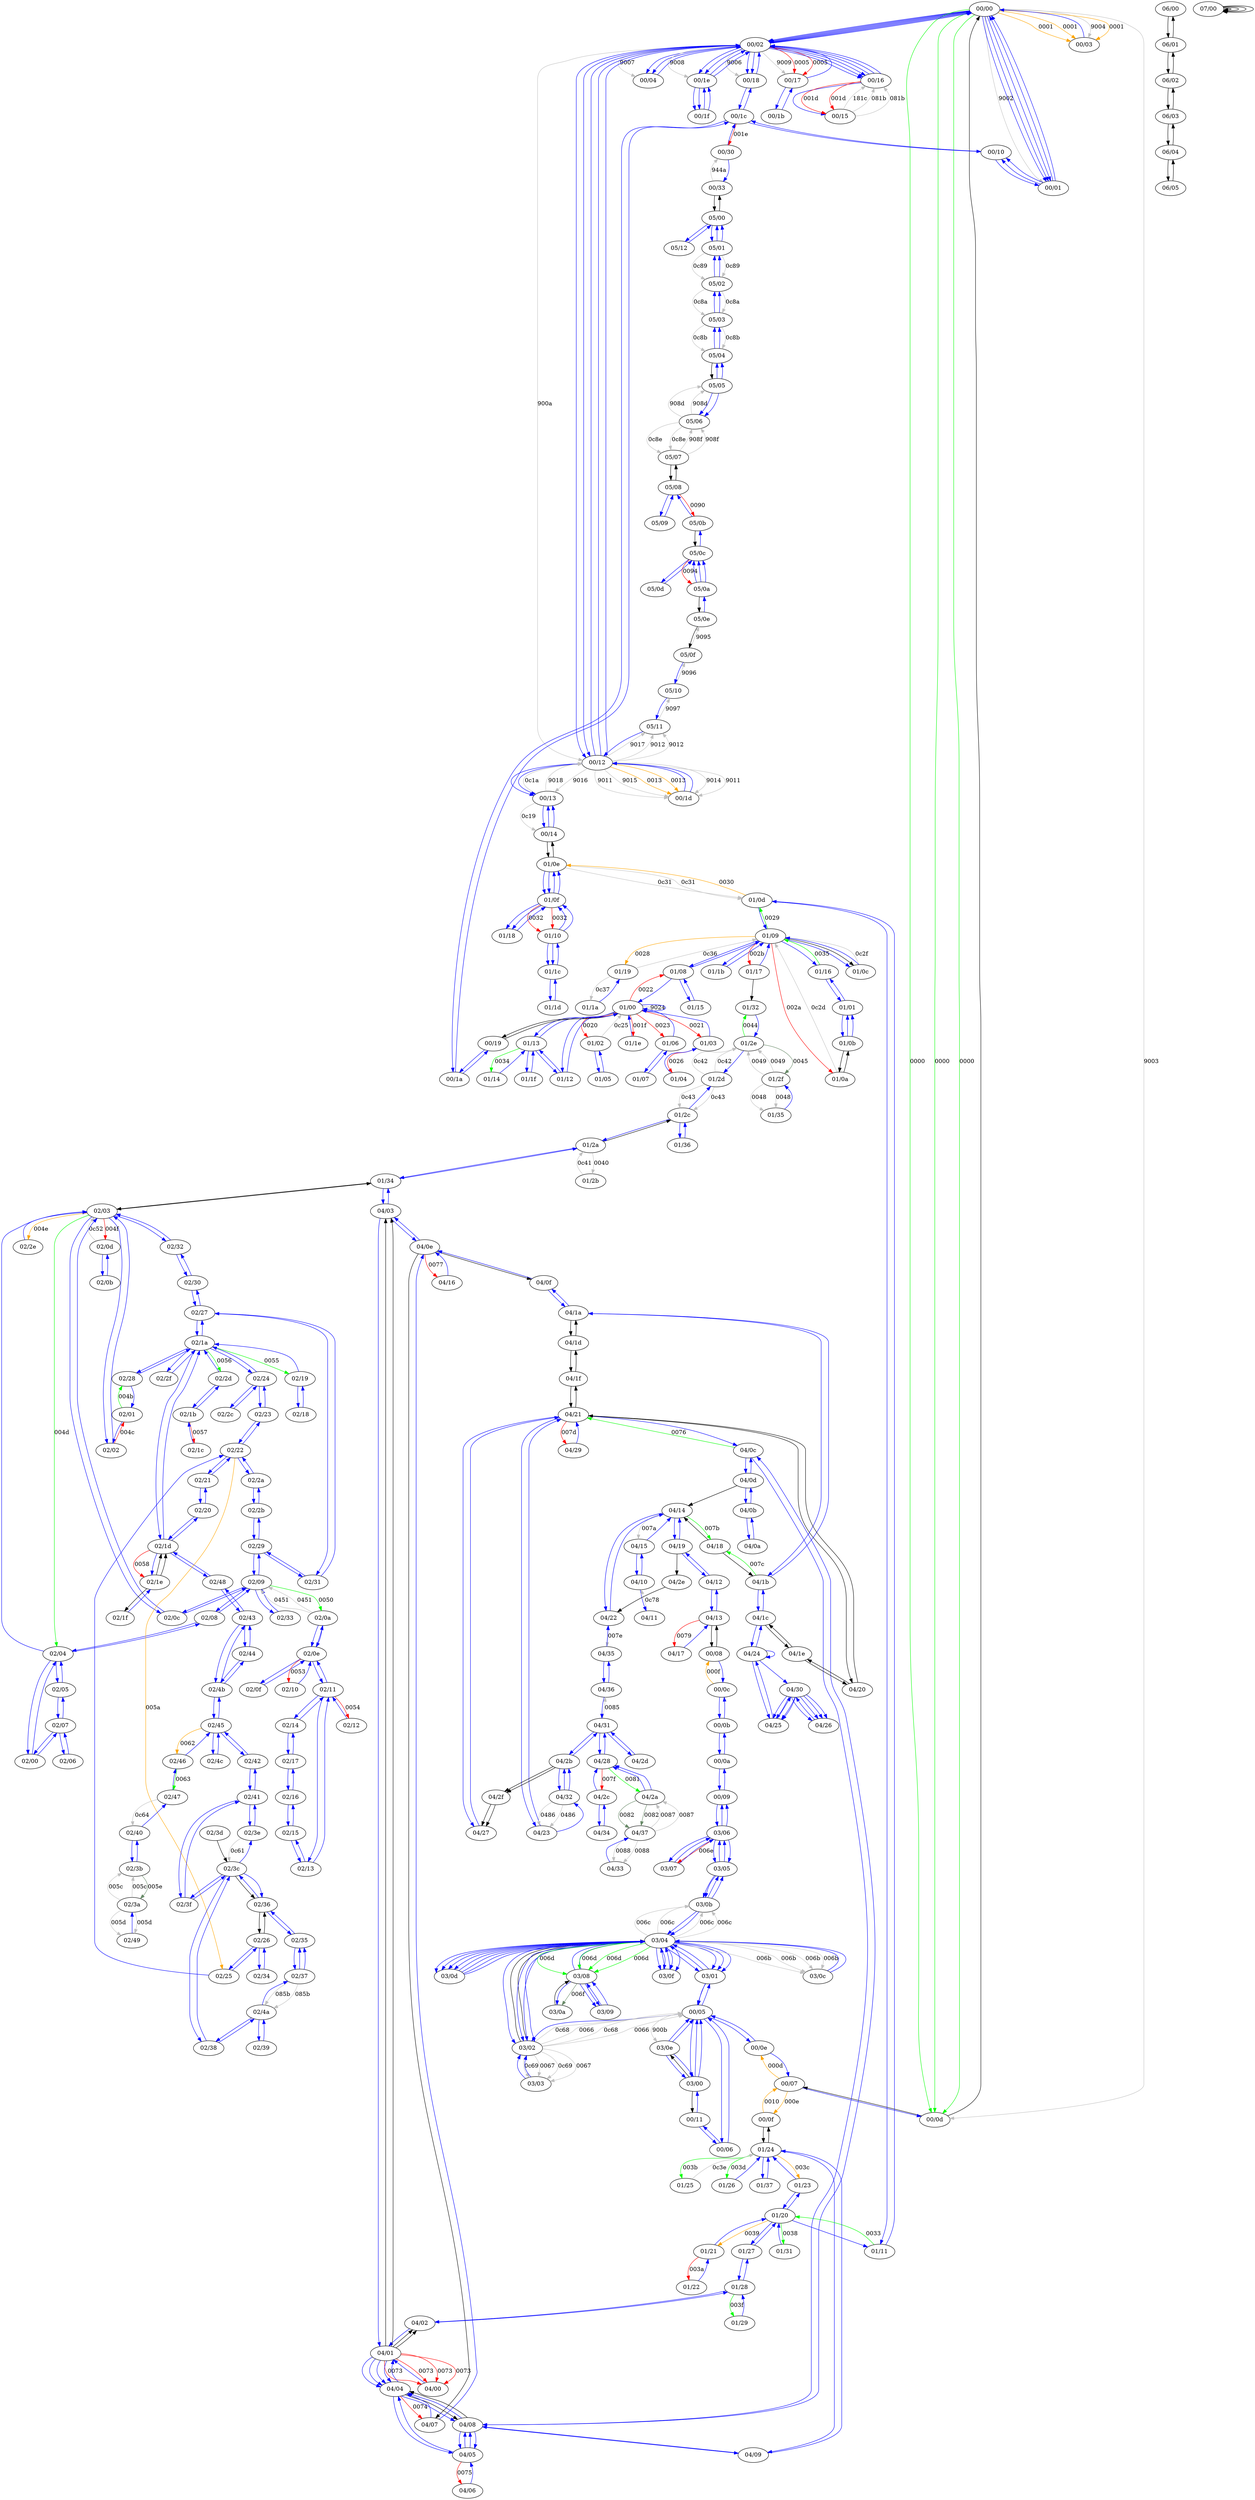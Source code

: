 digraph G {
	"00/00" -> "00/02" [color=blue];
	"00/00" -> "00/02" [color=blue];
	"00/00" -> "00/02" [color=blue];
	"00/00" -> "00/02" [color=blue];
	"00/00" -> "00/0d" [color=grey label="9003"];
	"00/00" -> "00/0d" [color=green label="0000"];
	"00/00" -> "00/0d" [color=green label="0000"];
	"00/00" -> "00/0d" [color=green label="0000"];
	"00/00" -> "00/01" [color=grey label="9002"];
	"00/00" -> "00/01" [color=blue];
	"00/00" -> "00/01" [color=blue];
	"00/00" -> "00/01" [color=blue];
	"00/00" -> "00/03" [color=grey label="9004"];
	"00/00" -> "00/03" [color=orange label="0001"];
	"00/00" -> "00/03" [color=orange label="0001"];
	"00/00" -> "00/03" [color=orange label="0001"];
	"00/01" -> "00/00" [color=blue];
	"00/01" -> "00/00" [color=blue];
	"00/01" -> "00/10" [color=blue];
	"00/01" -> "00/10" [color=blue];
	"00/02" -> "00/18" [color=grey label="9006"];
	"00/02" -> "00/18" [color=blue];
	"00/02" -> "00/18" [color=blue];
	"00/02" -> "00/00" [color=blue];
	"00/02" -> "00/00" [color=blue];
	"00/02" -> "00/00" [color=blue];
	"00/02" -> "00/17" [color=grey label="9009"];
	"00/02" -> "00/17" [color=red label="0005"];
	"00/02" -> "00/17" [color=red label="0005"];
	"00/02" -> "00/16" [color=blue];
	"00/02" -> "00/16" [color=blue];
	"00/02" -> "00/16" [color=blue];
	"00/02" -> "00/12" [color=grey label="900a"];
	"00/02" -> "00/12" [color=blue];
	"00/02" -> "00/12" [color=blue];
	"00/02" -> "00/04" [color=grey label="9007"];
	"00/02" -> "00/04" [color=blue];
	"00/02" -> "00/04" [color=blue];
	"00/02" -> "00/1e" [color=grey label="9008"];
	"00/02" -> "00/1e" [color=blue];
	"00/02" -> "00/1e" [color=blue];
	"00/03" -> "00/00" [color=blue];
	"00/04" -> "00/02" [color=blue];
	"01/1b" -> "01/09" [color=blue];
	"01/1e" -> "01/00" [color=blue];
	"01/1f" -> "01/13" [color=blue];
	"02/2f" -> "02/1a" [color=blue];
	"02/34" -> "02/26" [color=blue];
	"04/29" -> "04/21" [color=blue];
	"05/0d" -> "05/0c" [color=blue];
	"00/05" -> "00/0e" [color=blue];
	"00/05" -> "03/01" [color=blue];
	"00/05" -> "00/06" [color=blue];
	"00/05" -> "03/02" [color=blue];
	"00/05" -> "03/00" [color=blue];
	"00/05" -> "03/0e" [color=grey label="900b"];
	"00/06" -> "00/05" [color=blue];
	"00/06" -> "00/11" [color=blue];
	"00/07" -> "00/0d" [color=blue];
	"00/07" -> "00/0e" [color=orange label="000d"];
	"00/07" -> "00/0f" [color=orange label="000e"];
	"00/08" -> "00/0c" [color=blue];
	"00/08" -> "04/13" [];
	"00/09" -> "03/06" [color=blue];
	"00/09" -> "00/0a" [color=blue];
	"00/0a" -> "00/09" [color=blue];
	"00/0a" -> "00/0b" [color=blue];
	"00/0b" -> "00/0a" [color=blue];
	"00/0b" -> "00/0c" [color=blue];
	"00/0c" -> "00/0b" [color=blue];
	"00/0c" -> "00/08" [color=orange label="000f"];
	"00/0d" -> "00/00" [];
	"00/0d" -> "00/07" [];
	"00/0e" -> "00/07" [color=blue];
	"00/0e" -> "00/05" [color=blue];
	"00/0f" -> "00/07" [color=orange label="0010"];
	"00/0f" -> "01/24" [];
	"00/10" -> "00/01" [color=blue];
	"00/10" -> "00/1c" [color=blue];
	"00/11" -> "00/06" [color=blue];
	"00/11" -> "03/00" [color=blue];
	"00/12" -> "00/02" [color=blue];
	"00/12" -> "00/02" [color=blue];
	"00/12" -> "00/02" [color=blue];
	"00/12" -> "00/1d" [color=grey label="9014"];
	"00/12" -> "00/1d" [color=grey label="9011"];
	"00/12" -> "00/1d" [color=grey label="9011"];
	"00/12" -> "00/1d" [color=grey label="9015"];
	"00/12" -> "00/1d" [color=orange label="0013"];
	"00/12" -> "00/1d" [color=orange label="0013"];
	"00/12" -> "00/13" [color=grey label="9016"];
	"00/12" -> "00/13" [color=blue];
	"00/12" -> "00/13" [color=blue];
	"00/12" -> "05/11" [color=grey label="9017"];
	"00/12" -> "05/11" [color=grey label="9012"];
	"00/12" -> "05/11" [color=grey label="9012"];
	"00/13" -> "00/12" [color=grey label="0c1a"];
	"00/13" -> "00/12" [color=grey label="9018"];
	"00/13" -> "00/14" [color=grey label="0c19"];
	"00/13" -> "00/14" [color=blue];
	"00/14" -> "00/13" [color=blue];
	"00/14" -> "00/13" [color=blue];
	"00/14" -> "01/0e" [];
	"00/15" -> "00/16" [color=grey label="181c"];
	"00/15" -> "00/16" [color=grey label="081b"];
	"00/15" -> "00/16" [color=grey label="081b"];
	"00/16" -> "00/02" [color=blue];
	"00/16" -> "00/02" [color=blue];
	"00/16" -> "00/02" [color=blue];
	"00/16" -> "00/15" [color=blue];
	"00/16" -> "00/15" [color=red label="001d"];
	"00/16" -> "00/15" [color=red label="001d"];
	"00/17" -> "00/02" [color=blue];
	"00/17" -> "00/1b" [color=blue];
	"00/18" -> "00/1c" [color=blue];
	"00/18" -> "00/02" [color=blue];
	"00/19" -> "00/1a" [color=blue];
	"00/19" -> "01/00" [];
	"00/1a" -> "00/1c" [color=blue];
	"00/1a" -> "00/19" [color=blue];
	"00/1b" -> "00/17" [color=blue];
	"04/16" -> "04/0e" [color=blue];
	"00/1c" -> "00/18" [color=blue];
	"00/1c" -> "00/1a" [color=blue];
	"00/1c" -> "00/30" [color=red label="001e"];
	"00/1c" -> "00/10" [color=blue];
	"00/1d" -> "00/12" [color=blue];
	"00/1d" -> "00/12" [color=blue];
	"00/1e" -> "00/1f" [color=blue];
	"00/1e" -> "00/1f" [color=blue];
	"00/1e" -> "00/02" [color=blue];
	"00/1e" -> "00/02" [color=blue];
	"00/1f" -> "00/1e" [color=blue];
	"00/1f" -> "00/1e" [color=blue];
	"01/00" -> "00/19" [];
	"01/00" -> "01/02" [color=red label="0020"];
	"01/00" -> "01/12" [color=blue];
	"01/00" -> "01/06" [color=red label="0023"];
	"01/00" -> "01/03" [color=red label="0021"];
	"01/00" -> "01/08" [color=red label="0022"];
	"01/00" -> "01/00" [color=grey label="9024"];
	"01/00" -> "01/13" [color=blue];
	"01/00" -> "01/00" [color=blue];
	"01/00" -> "01/1e" [color=red label="001f"];
	"01/01" -> "01/16" [color=blue];
	"01/01" -> "01/0b" [color=blue];
	"01/02" -> "01/05" [color=blue];
	"01/02" -> "01/00" [color=grey label="0c25"];
	"01/03" -> "01/00" [color=blue];
	"01/03" -> "01/04" [color=red label="0026"];
	"01/04" -> "01/03" [color=blue];
	"01/05" -> "01/02" [color=blue];
	"02/2e" -> "02/03" [color=blue];
	"03/09" -> "03/08" [color=blue];
	"03/09" -> "03/08" [color=blue];
	"01/06" -> "01/07" [color=blue];
	"01/06" -> "01/00" [color=blue];
	"01/07" -> "01/06" [color=blue];
	"01/08" -> "01/00" [color=blue];
	"01/08" -> "01/09" [color=blue];
	"01/08" -> "01/15" [color=blue];
	"01/09" -> "01/0a" [color=red label="002a"];
	"01/09" -> "01/08" [color=blue];
	"01/09" -> "01/0c" [color=blue];
	"01/09" -> "01/0d" [color=green label="0029"];
	"01/09" -> "01/1b" [color=blue];
	"01/09" -> "01/0c" [];
	"01/09" -> "01/17" [color=red label="002b"];
	"01/09" -> "01/19" [color=orange label="0028"];
	"01/09" -> "01/16" [color=blue];
	"01/0a" -> "01/09" [color=grey label="0c2d"];
	"01/0a" -> "01/0b" [];
	"01/0b" -> "01/01" [color=blue];
	"01/0b" -> "01/01" [color=blue];
	"01/0b" -> "01/0a" [];
	"01/0c" -> "01/09" [color=grey label="0c2f"];
	"01/0c" -> "01/09" [color=blue];
	"01/0d" -> "01/09" [color=blue];
	"01/0d" -> "01/0e" [color=orange label="0030"];
	"01/0d" -> "01/11" [color=blue];
	"01/0e" -> "01/0d" [color=grey label="0c31"];
	"01/0e" -> "01/0d" [color=grey label="0c31"];
	"01/0e" -> "01/0f" [color=blue];
	"01/0e" -> "01/0f" [color=blue];
	"01/0e" -> "00/14" [];
	"01/0f" -> "01/0e" [color=blue];
	"01/0f" -> "01/0e" [color=blue];
	"01/0f" -> "01/10" [color=red label="0032"];
	"01/0f" -> "01/10" [color=red label="0032"];
	"01/0f" -> "01/18" [color=blue];
	"01/0f" -> "01/18" [color=blue];
	"01/10" -> "01/0f" [color=blue];
	"01/10" -> "01/0f" [color=blue];
	"01/10" -> "01/1c" [color=blue];
	"01/10" -> "01/1c" [color=blue];
	"01/11" -> "01/0d" [color=blue];
	"01/11" -> "01/20" [color=green label="0033"];
	"01/12" -> "01/00" [color=blue];
	"01/12" -> "01/13" [color=blue];
	"01/13" -> "01/12" [color=blue];
	"01/13" -> "01/14" [color=green label="0034"];
	"01/13" -> "01/00" [color=blue];
	"01/13" -> "01/1f" [color=blue];
	"01/14" -> "01/13" [color=blue];
	"01/15" -> "01/08" [color=blue];
	"01/31" -> "01/20" [color=blue];
	"01/16" -> "01/01" [color=blue];
	"01/16" -> "01/09" [color=green label="0035"];
	"01/17" -> "01/09" [color=blue];
	"01/17" -> "01/32" [];
	"01/18" -> "01/0f" [color=blue];
	"01/19" -> "01/09" [color=grey label="0c36"];
	"01/19" -> "01/1a" [color=grey label="0c37"];
	"01/1a" -> "01/19" [color=blue];
	"01/1c" -> "01/10" [color=blue];
	"01/1c" -> "01/1d" [color=blue];
	"01/1d" -> "01/1c" [color=blue];
	"01/20" -> "01/23" [color=blue];
	"01/20" -> "01/11" [color=blue];
	"01/20" -> "01/21" [color=orange label="0039"];
	"01/20" -> "01/27" [color=blue];
	"01/20" -> "01/31" [color=green label="0038"];
	"01/21" -> "01/22" [color=red label="003a"];
	"01/21" -> "01/20" [color=blue];
	"01/22" -> "01/21" [color=blue];
	"01/23" -> "01/20" [color=blue];
	"01/23" -> "01/24" [color=blue];
	"01/24" -> "01/26" [color=green label="003d"];
	"01/24" -> "01/25" [color=green label="003b"];
	"01/24" -> "01/23" [color=orange label="003c"];
	"01/24" -> "00/0f" [];
	"01/24" -> "04/09" [color=blue];
	"01/24" -> "01/37" [color=blue];
	"01/25" -> "01/24" [color=grey label="0c3e"];
	"01/26" -> "01/24" [color=blue];
	"01/27" -> "01/20" [color=blue];
	"01/27" -> "01/28" [color=blue];
	"01/28" -> "01/27" [color=blue];
	"01/28" -> "04/02" [color=blue];
	"01/28" -> "01/29" [color=green label="003f"];
	"01/29" -> "01/28" [color=blue];
	"01/2a" -> "01/34" [color=blue];
	"01/2a" -> "01/2b" [color=grey label="0040"];
	"01/2a" -> "01/2c" [];
	"01/2b" -> "01/2a" [color=grey label="0c41"];
	"01/2c" -> "01/2a" [color=blue];
	"01/2c" -> "01/2d" [color=blue];
	"01/2c" -> "01/36" [color=blue];
	"01/2d" -> "01/2c" [color=grey label="0c43"];
	"01/2d" -> "01/2c" [color=grey label="0c43"];
	"01/2d" -> "01/2e" [color=grey label="0c42"];
	"01/2d" -> "01/2e" [color=grey label="0c42"];
	"01/2e" -> "01/2d" [color=blue];
	"01/2e" -> "01/2f" [color=darkseagreen4 label="0045"];
	"01/2e" -> "01/32" [color=green label="0044"];
	"01/2f" -> "01/2e" [color=grey label="0049"];
	"01/2f" -> "01/2e" [color=grey label="0049"];
	"01/2f" -> "01/35" [color=grey label="0048"];
	"01/2f" -> "01/35" [color=grey label="0048"];
	"00/30" -> "00/1c" [color=blue];
	"00/30" -> "00/33" [color=blue];
	"01/32" -> "01/2e" [color=blue];
	"00/33" -> "00/30" [color=grey label="944a"];
	"00/33" -> "05/00" [];
	"01/34" -> "04/03" [color=blue];
	"01/34" -> "01/2a" [color=blue];
	"01/34" -> "02/03" [];
	"01/35" -> "01/2f" [color=blue];
	"01/36" -> "01/2c" [color=blue];
	"01/37" -> "01/24" [color=blue];
	"02/0f" -> "02/0e" [color=blue];
	"02/33" -> "02/09" [color=blue];
	"02/4c" -> "02/45" [color=blue];
	"03/0f" -> "03/04" [color=blue];
	"03/0f" -> "03/04" [color=blue];
	"04/00" -> "04/01" [color=blue];
	"04/17" -> "04/13" [color=blue];
	"05/12" -> "05/00" [color=blue];
	"02/00" -> "02/04" [color=blue];
	"02/00" -> "02/07" [color=blue];
	"02/01" -> "02/02" [color=blue];
	"02/01" -> "02/28" [color=green label="004b"];
	"02/02" -> "02/03" [color=blue];
	"02/02" -> "02/01" [color=red label="004c"];
	"02/03" -> "02/04" [color=green label="004d"];
	"02/03" -> "02/02" [color=blue];
	"02/03" -> "02/0d" [color=red label="004f"];
	"02/03" -> "02/0c" [color=blue];
	"02/03" -> "01/34" [];
	"02/03" -> "02/32" [color=blue];
	"02/03" -> "02/2e" [color=orange label="004e"];
	"02/04" -> "02/05" [color=blue];
	"02/04" -> "02/00" [color=blue];
	"02/04" -> "02/03" [color=blue];
	"02/04" -> "02/08" [color=blue];
	"02/05" -> "02/07" [color=blue];
	"02/05" -> "02/04" [color=blue];
	"02/06" -> "02/07" [color=blue];
	"02/07" -> "02/00" [color=blue];
	"02/07" -> "02/05" [color=blue];
	"02/07" -> "02/06" [color=blue];
	"02/08" -> "02/04" [color=blue];
	"02/08" -> "02/09" [color=blue];
	"02/09" -> "02/08" [color=blue];
	"02/09" -> "02/0c" [color=blue];
	"02/09" -> "02/33" [color=blue];
	"02/09" -> "02/29" [color=blue];
	"02/09" -> "02/0a" [color=green label="0050"];
	"02/0a" -> "02/0e" [color=blue];
	"02/0a" -> "02/0e" [color=blue];
	"02/0a" -> "02/09" [color=grey label="0451"];
	"02/0a" -> "02/09" [color=grey label="0451"];
	"02/0b" -> "02/0d" [color=blue];
	"02/0c" -> "02/03" [color=blue];
	"02/0c" -> "02/09" [color=blue];
	"02/0d" -> "02/03" [color=grey label="0c52"];
	"02/0d" -> "02/0b" [color=blue];
	"02/0e" -> "02/0a" [color=blue];
	"02/0e" -> "02/10" [color=red label="0053"];
	"02/0e" -> "02/11" [color=blue];
	"02/0e" -> "02/0f" [color=blue];
	"02/10" -> "02/0e" [color=blue];
	"02/11" -> "02/0e" [color=blue];
	"02/11" -> "02/13" [color=blue];
	"02/11" -> "02/12" [color=red label="0054"];
	"02/11" -> "02/14" [color=blue];
	"02/12" -> "02/11" [color=blue];
	"02/13" -> "02/15" [color=blue];
	"02/13" -> "02/11" [color=blue];
	"02/14" -> "02/11" [color=blue];
	"02/14" -> "02/17" [color=blue];
	"02/15" -> "02/16" [color=blue];
	"02/15" -> "02/13" [color=blue];
	"02/16" -> "02/17" [color=blue];
	"02/16" -> "02/15" [color=blue];
	"02/17" -> "02/14" [color=blue];
	"02/17" -> "02/16" [color=blue];
	"02/18" -> "02/19" [color=blue];
	"02/19" -> "02/1a" [color=blue];
	"02/19" -> "02/18" [color=blue];
	"02/1a" -> "02/19" [color=green label="0055"];
	"02/1a" -> "02/28" [color=blue];
	"02/1a" -> "02/27" [color=blue];
	"02/1a" -> "02/24" [color=blue];
	"02/1a" -> "02/1d" [color=blue];
	"02/1a" -> "02/2d" [color=green label="0056"];
	"02/1a" -> "02/2f" [color=blue];
	"02/1b" -> "02/2d" [color=blue];
	"02/1b" -> "02/1c" [color=red label="0057"];
	"02/1c" -> "02/1b" [color=blue];
	"02/1d" -> "02/1a" [color=blue];
	"02/1d" -> "02/1e" [color=red label="0058"];
	"02/1d" -> "02/1e" [color=blue];
	"02/1d" -> "02/20" [color=blue];
	"02/1d" -> "02/48" [color=blue];
	"02/1e" -> "02/1d" [];
	"02/1e" -> "02/1d" [];
	"02/1e" -> "02/1f" [];
	"02/1f" -> "02/1e" [color=blue];
	"02/20" -> "02/1d" [color=blue];
	"02/20" -> "02/21" [color=blue];
	"02/21" -> "02/20" [color=blue];
	"02/21" -> "02/22" [color=blue];
	"02/22" -> "02/23" [color=blue];
	"02/22" -> "02/21" [color=blue];
	"02/22" -> "02/25" [color=orange label="005a"];
	"02/22" -> "02/2a" [color=blue];
	"02/23" -> "02/24" [color=blue];
	"02/23" -> "02/22" [color=blue];
	"02/24" -> "02/1a" [color=blue];
	"02/24" -> "02/23" [color=blue];
	"02/24" -> "02/2c" [color=blue];
	"02/25" -> "02/22" [color=blue];
	"02/25" -> "02/26" [color=blue];
	"02/26" -> "02/25" [color=blue];
	"02/26" -> "02/36" [];
	"02/26" -> "02/34" [color=blue];
	"02/27" -> "02/30" [color=blue];
	"02/27" -> "02/1a" [color=blue];
	"02/27" -> "02/31" [color=blue];
	"02/28" -> "02/01" [color=blue];
	"02/28" -> "02/1a" [color=blue];
	"02/29" -> "02/09" [color=blue];
	"02/29" -> "02/2b" [color=blue];
	"02/29" -> "02/31" [color=blue];
	"02/2a" -> "02/2b" [color=blue];
	"02/2a" -> "02/22" [color=blue];
	"02/2b" -> "02/29" [color=blue];
	"02/2b" -> "02/2a" [color=blue];
	"02/2c" -> "02/24" [color=blue];
	"02/2d" -> "02/1a" [color=blue];
	"02/2d" -> "02/1b" [color=blue];
	"02/30" -> "02/32" [color=blue];
	"02/30" -> "02/27" [color=blue];
	"02/31" -> "02/27" [color=blue];
	"02/31" -> "02/29" [color=blue];
	"02/32" -> "02/30" [color=blue];
	"02/32" -> "02/03" [color=blue];
	"04/2c" -> "04/34" [color=blue];
	"04/2c" -> "04/28" [color=blue];
	"02/35" -> "02/37" [color=blue];
	"02/35" -> "02/36" [color=blue];
	"02/36" -> "02/35" [color=blue];
	"02/36" -> "02/3c" [color=blue];
	"02/36" -> "02/26" [];
	"02/37" -> "02/35" [color=blue];
	"02/37" -> "02/35" [color=blue];
	"02/37" -> "02/4a" [color=grey label="085b"];
	"02/37" -> "02/4a" [color=grey label="085b"];
	"02/38" -> "02/4a" [color=blue];
	"02/38" -> "02/3c" [color=blue];
	"02/39" -> "02/4a" [color=blue];
	"04/34" -> "04/2c" [color=blue];
	"02/3a" -> "02/49" [color=grey label="005d"];
	"02/3a" -> "02/49" [color=grey label="005d"];
	"02/3a" -> "02/3b" [color=grey label="005c"];
	"02/3a" -> "02/3b" [color=grey label="005c"];
	"02/3b" -> "02/3a" [color=darkseagreen4 label="005e"];
	"02/3b" -> "02/40" [color=blue];
	"02/3c" -> "02/36" [color=blue];
	"02/3c" -> "02/3e" [color=blue];
	"02/3c" -> "02/36" [];
	"02/3c" -> "02/38" [color=blue];
	"02/3c" -> "02/3f" [color=blue];
	"02/3d" -> "02/3c" [];
	"02/3e" -> "02/3c" [color=grey label="0c61"];
	"02/3e" -> "02/41" [color=blue];
	"02/3f" -> "02/3c" [color=blue];
	"02/3f" -> "02/41" [color=blue];
	"02/40" -> "02/3b" [color=blue];
	"02/40" -> "02/47" [color=blue];
	"02/41" -> "02/3e" [color=blue];
	"02/41" -> "02/42" [color=blue];
	"02/41" -> "02/3f" [color=blue];
	"02/42" -> "02/41" [color=blue];
	"02/42" -> "02/45" [color=blue];
	"02/43" -> "02/48" [color=blue];
	"02/43" -> "02/4b" [color=blue];
	"02/43" -> "02/44" [color=blue];
	"02/44" -> "02/4b" [color=blue];
	"02/44" -> "02/43" [color=blue];
	"02/45" -> "02/46" [color=orange label="0062"];
	"02/45" -> "02/42" [color=blue];
	"02/45" -> "02/4b" [color=blue];
	"02/45" -> "02/4c" [color=blue];
	"02/46" -> "02/47" [color=green label="0063"];
	"02/46" -> "02/45" [color=blue];
	"02/47" -> "02/40" [color=grey label="0c64"];
	"02/47" -> "02/46" [color=blue];
	"02/48" -> "02/1d" [color=blue];
	"02/48" -> "02/43" [color=blue];
	"02/49" -> "02/3a" [color=blue];
	"02/4a" -> "02/38" [color=blue];
	"02/4a" -> "02/39" [color=blue];
	"02/4a" -> "02/37" [color=blue];
	"02/4b" -> "02/43" [color=blue];
	"02/4b" -> "02/44" [color=blue];
	"02/4b" -> "02/45" [color=blue];
	"03/00" -> "00/05" [color=blue];
	"03/00" -> "00/05" [color=blue];
	"03/00" -> "00/11" [];
	"03/00" -> "03/0e" [];
	"03/01" -> "00/05" [color=blue];
	"03/01" -> "00/05" [color=blue];
	"03/01" -> "03/04" [color=blue];
	"03/01" -> "03/04" [color=blue];
	"03/02" -> "03/04" [];
	"03/02" -> "03/03" [color=grey label="0c69"];
	"03/02" -> "03/03" [color=grey label="0067"];
	"03/02" -> "00/05" [color=grey label="0c68"];
	"03/02" -> "00/05" [color=grey label="0066"];
	"03/02" -> "03/04" [];
	"03/02" -> "03/03" [color=grey label="0c69"];
	"03/02" -> "03/03" [color=grey label="0067"];
	"03/02" -> "00/05" [color=grey label="0c68"];
	"03/02" -> "00/05" [color=grey label="0066"];
	"03/03" -> "03/02" [color=blue];
	"03/03" -> "03/02" [color=blue];
	"03/04" -> "03/01" [color=blue];
	"03/04" -> "03/01" [color=blue];
	"03/04" -> "03/0b" [color=grey label="006c"];
	"03/04" -> "03/0b" [color=grey label="006c"];
	"03/04" -> "03/0c" [color=grey label="006b"];
	"03/04" -> "03/0c" [color=grey label="006b"];
	"03/04" -> "03/08" [color=green label="006d"];
	"03/04" -> "03/08" [color=green label="006d"];
	"03/04" -> "03/02" [color=blue];
	"03/04" -> "03/02" [color=blue];
	"03/04" -> "03/0d" [color=blue];
	"03/04" -> "03/0d" [color=blue];
	"03/04" -> "03/0f" [color=blue];
	"03/04" -> "03/0f" [color=blue];
	"03/04" -> "03/01" [color=blue];
	"03/04" -> "03/01" [color=blue];
	"03/04" -> "03/0b" [color=grey label="006c"];
	"03/04" -> "03/0b" [color=grey label="006c"];
	"03/04" -> "03/0c" [color=grey label="006b"];
	"03/04" -> "03/0c" [color=grey label="006b"];
	"03/04" -> "03/08" [color=green label="006d"];
	"03/04" -> "03/08" [color=green label="006d"];
	"03/04" -> "03/02" [color=blue];
	"03/04" -> "03/02" [color=blue];
	"03/04" -> "03/0d" [color=blue];
	"03/04" -> "03/0d" [color=blue];
	"03/04" -> "03/0f" [color=blue];
	"03/04" -> "03/0f" [color=blue];
	"03/05" -> "03/0b" [color=blue];
	"03/05" -> "03/0b" [color=blue];
	"03/05" -> "03/06" [color=blue];
	"03/05" -> "03/06" [color=blue];
	"03/06" -> "00/09" [color=blue];
	"03/06" -> "00/09" [color=blue];
	"03/06" -> "03/05" [color=blue];
	"03/06" -> "03/05" [color=blue];
	"03/06" -> "03/07" [color=red label="006e"];
	"03/06" -> "03/07" [color=blue];
	"03/07" -> "03/06" [color=blue];
	"03/07" -> "03/06" [color=blue];
	"03/08" -> "03/04" [color=blue];
	"03/08" -> "03/04" [color=blue];
	"03/08" -> "03/09" [color=blue];
	"03/08" -> "03/09" [color=blue];
	"03/08" -> "03/0a" [color=blue];
	"03/08" -> "03/0a" [color=darkseagreen4 label="006f"];
	"03/0a" -> "03/08" [];
	"03/0b" -> "03/04" [color=blue];
	"03/0b" -> "03/04" [color=blue];
	"03/0b" -> "03/05" [color=blue];
	"03/0b" -> "03/05" [color=blue];
	"03/0c" -> "03/04" [color=blue];
	"03/0c" -> "03/04" [color=blue];
	"03/0d" -> "03/04" [color=blue];
	"03/0d" -> "03/04" [color=blue];
	"03/0d" -> "03/04" [color=blue];
	"03/0d" -> "03/04" [color=blue];
	"03/0e" -> "00/05" [color=blue];
	"03/0e" -> "00/05" [color=blue];
	"03/0e" -> "03/00" [color=blue];
	"03/0e" -> "03/00" [color=blue];
	"04/01" -> "04/04" [color=blue];
	"04/01" -> "04/04" [color=blue];
	"04/01" -> "04/02" [];
	"04/01" -> "04/03" [];
	"04/01" -> "04/00" [color=red label="0073"];
	"04/01" -> "04/00" [color=red label="0073"];
	"04/01" -> "04/04" [color=blue];
	"04/01" -> "04/04" [color=blue];
	"04/01" -> "04/02" [];
	"04/01" -> "04/03" [];
	"04/01" -> "04/00" [color=red label="0073"];
	"04/01" -> "04/00" [color=red label="0073"];
	"04/02" -> "04/01" [color=blue];
	"04/02" -> "01/28" [color=blue];
	"04/03" -> "04/01" [color=blue];
	"04/03" -> "01/34" [color=blue];
	"04/03" -> "04/0e" [color=blue];
	"04/04" -> "04/01" [color=blue];
	"04/04" -> "04/07" [color=red label="0074"];
	"04/04" -> "04/05" [color=blue];
	"04/04" -> "04/08" [color=blue];
	"04/04" -> "04/08" [];
	"04/05" -> "04/04" [color=blue];
	"04/05" -> "04/06" [color=red label="0075"];
	"04/05" -> "04/08" [color=blue];
	"04/05" -> "04/08" [color=blue];
	"04/06" -> "04/05" [color=blue];
	"04/07" -> "04/04" [color=blue];
	"04/07" -> "04/0e" [color=blue];
	"04/08" -> "04/09" [color=blue];
	"04/08" -> "04/04" [color=blue];
	"04/08" -> "04/05" [color=blue];
	"04/08" -> "04/05" [color=blue];
	"04/08" -> "04/04" [];
	"04/08" -> "04/0c" [color=blue];
	"04/09" -> "04/08" [color=blue];
	"04/09" -> "01/24" [color=blue];
	"04/0a" -> "04/0b" [color=blue];
	"04/0b" -> "04/0a" [color=blue];
	"04/0b" -> "04/0d" [color=blue];
	"04/0c" -> "04/08" [color=blue];
	"04/0c" -> "04/0d" [color=blue];
	"04/0c" -> "04/21" [color=green label="0076"];
	"04/0d" -> "04/0b" [color=blue];
	"04/0d" -> "04/0c" [color=blue];
	"04/0d" -> "04/14" [];
	"04/0e" -> "04/07" [];
	"04/0e" -> "04/0f" [];
	"04/0e" -> "04/03" [color=blue];
	"04/0e" -> "04/16" [color=red label="0077"];
	"04/0f" -> "04/0e" [color=blue];
	"04/0f" -> "04/1a" [color=blue];
	"04/10" -> "04/15" [color=blue];
	"04/10" -> "04/11" [color=blue];
	"04/11" -> "04/10" [color=grey label="0c78"];
	"04/12" -> "04/19" [color=blue];
	"04/12" -> "04/13" [color=blue];
	"04/13" -> "04/12" [color=blue];
	"04/13" -> "04/17" [color=red label="0079"];
	"04/13" -> "00/08" [];
	"04/14" -> "04/22" [color=blue];
	"04/14" -> "04/18" [color=green label="007b"];
	"04/14" -> "04/15" [color=grey label="007a"];
	"04/14" -> "04/19" [color=blue];
	"04/15" -> "04/14" [color=blue];
	"04/15" -> "04/10" [color=blue];
	"04/18" -> "04/1b" [];
	"04/18" -> "04/14" [];
	"04/19" -> "04/12" [color=blue];
	"04/19" -> "04/2e" [];
	"04/19" -> "04/14" [color=blue];
	"04/1a" -> "04/0f" [color=blue];
	"04/1a" -> "04/1b" [color=blue];
	"04/1a" -> "04/1d" [];
	"04/1b" -> "04/1a" [color=blue];
	"04/1b" -> "04/1c" [color=blue];
	"04/1b" -> "04/18" [color=green label="007c"];
	"04/1c" -> "04/1b" [color=blue];
	"04/1c" -> "04/24" [color=blue];
	"04/1c" -> "04/1e" [];
	"04/1d" -> "04/1f" [];
	"04/1d" -> "04/1a" [];
	"04/1e" -> "04/20" [];
	"04/1e" -> "04/1c" [];
	"04/1f" -> "04/21" [];
	"04/1f" -> "04/1d" [];
	"04/20" -> "04/21" [];
	"04/20" -> "04/1e" [];
	"04/21" -> "04/0c" [color=blue];
	"04/21" -> "04/1f" [];
	"04/21" -> "04/20" [];
	"04/21" -> "04/23" [color=blue];
	"04/21" -> "04/27" [color=blue];
	"04/21" -> "04/29" [color=red label="007d"];
	"04/22" -> "04/14" [color=blue];
	"04/22" -> "04/35" [color=grey label="007e"];
	"04/23" -> "04/21" [color=blue];
	"04/23" -> "04/32" [color=blue];
	"04/24" -> "04/1c" [color=blue];
	"04/24" -> "04/25" [color=blue];
	"04/24" -> "04/30" [color=blue];
	"04/24" -> "04/24" [color=blue];
	"04/25" -> "04/24" [color=blue];
	"04/25" -> "04/30" [color=blue];
	"04/26" -> "04/30" [color=blue];
	"04/27" -> "04/21" [color=blue];
	"04/28" -> "04/31" [color=blue];
	"04/28" -> "04/2c" [color=red label="007f"];
	"04/28" -> "04/2a" [color=green label="0081"];
	"04/2a" -> "04/28" [color=blue];
	"04/2a" -> "04/28" [color=blue];
	"04/2a" -> "04/37" [color=darkseagreen4 label="0082"];
	"04/2a" -> "04/37" [color=darkseagreen4 label="0082"];
	"04/2b" -> "04/32" [color=blue];
	"04/2b" -> "04/2f" [];
	"04/2b" -> "04/2f" [];
	"04/2b" -> "04/31" [color=blue];
	"04/2d" -> "04/31" [color=blue];
	"04/2e" -> "04/22" [];
	"04/2f" -> "04/27" [];
	"04/2f" -> "04/27" [];
	"04/30" -> "04/25" [color=blue];
	"04/30" -> "04/25" [color=blue];
	"04/30" -> "04/26" [color=blue];
	"04/30" -> "04/26" [color=blue];
	"04/30" -> "04/25" [color=blue];
	"04/30" -> "04/25" [color=blue];
	"04/30" -> "04/26" [color=blue];
	"04/30" -> "04/26" [color=blue];
	"04/31" -> "04/2b" [color=blue];
	"04/31" -> "04/28" [color=blue];
	"04/31" -> "04/2d" [color=blue];
	"04/31" -> "04/36" [color=grey label="0085"];
	"04/32" -> "04/23" [color=grey label="0486"];
	"04/32" -> "04/23" [color=grey label="0486"];
	"04/32" -> "04/2b" [color=blue];
	"04/32" -> "04/2b" [color=blue];
	"04/33" -> "04/37" [color=blue];
	"04/35" -> "04/22" [color=blue];
	"04/35" -> "04/36" [color=blue];
	"04/36" -> "04/35" [color=blue];
	"04/36" -> "04/31" [color=blue];
	"04/37" -> "04/2a" [color=grey label="0087"];
	"04/37" -> "04/2a" [color=grey label="0087"];
	"04/37" -> "04/33" [color=grey label="0088"];
	"04/37" -> "04/33" [color=grey label="0088"];
	"05/00" -> "05/01" [color=blue];
	"05/00" -> "00/33" [];
	"05/00" -> "05/12" [color=blue];
	"05/01" -> "05/00" [color=blue];
	"05/01" -> "05/00" [color=blue];
	"05/01" -> "05/02" [color=grey label="0c89"];
	"05/01" -> "05/02" [color=grey label="0c89"];
	"05/02" -> "05/01" [color=blue];
	"05/02" -> "05/01" [color=blue];
	"05/02" -> "05/03" [color=grey label="0c8a"];
	"05/02" -> "05/03" [color=grey label="0c8a"];
	"05/03" -> "05/02" [color=blue];
	"05/03" -> "05/02" [color=blue];
	"05/03" -> "05/04" [color=grey label="0c8b"];
	"05/03" -> "05/04" [color=grey label="0c8b"];
	"05/04" -> "05/03" [color=blue];
	"05/04" -> "05/03" [color=blue];
	"05/04" -> "05/05" [];
	"05/05" -> "05/04" [color=blue];
	"05/05" -> "05/04" [color=blue];
	"05/05" -> "05/06" [color=blue];
	"05/05" -> "05/06" [color=blue];
	"05/06" -> "05/05" [color=grey label="908d"];
	"05/06" -> "05/05" [color=grey label="908d"];
	"05/06" -> "05/07" [color=grey label="0c8e"];
	"05/06" -> "05/07" [color=grey label="0c8e"];
	"05/07" -> "05/06" [color=grey label="908f"];
	"05/07" -> "05/06" [color=grey label="908f"];
	"05/07" -> "05/08" [];
	"05/08" -> "05/07" [];
	"05/08" -> "05/0b" [color=red label="0090"];
	"05/08" -> "05/09" [color=blue];
	"05/09" -> "05/08" [color=blue];
	"05/0a" -> "05/0c" [color=blue];
	"05/0a" -> "05/0c" [color=blue];
	"05/0a" -> "05/0c" [color=blue];
	"05/0a" -> "05/0e" [];
	"05/0b" -> "05/08" [color=blue];
	"05/0b" -> "05/0c" [];
	"05/0c" -> "05/0b" [color=blue];
	"05/0c" -> "05/0d" [color=blue];
	"05/0c" -> "05/0a" [color=red label="0094"];
	"05/0e" -> "05/0a" [color=blue];
	"05/0e" -> "05/0f" [];
	"05/0f" -> "05/0e" [color=grey label="9095"];
	"05/0f" -> "05/10" [color=blue];
	"05/10" -> "05/0f" [color=grey label="9096"];
	"05/10" -> "05/11" [color=blue];
	"05/11" -> "05/10" [color=grey label="9097"];
	"05/11" -> "00/12" [color=blue];
	"06/00" -> "06/01" [];
	"06/01" -> "06/00" [];
	"06/01" -> "06/02" [];
	"06/02" -> "06/01" [];
	"06/02" -> "06/03" [];
	"06/03" -> "06/02" [];
	"06/03" -> "06/04" [];
	"06/04" -> "06/03" [];
	"06/04" -> "06/05" [];
	"06/05" -> "06/04" [];
	"07/00" -> "07/00" [];
	"07/00" -> "07/00" [];
	"07/00" -> "07/00" [];
	"07/00" -> "07/00" [];
}
